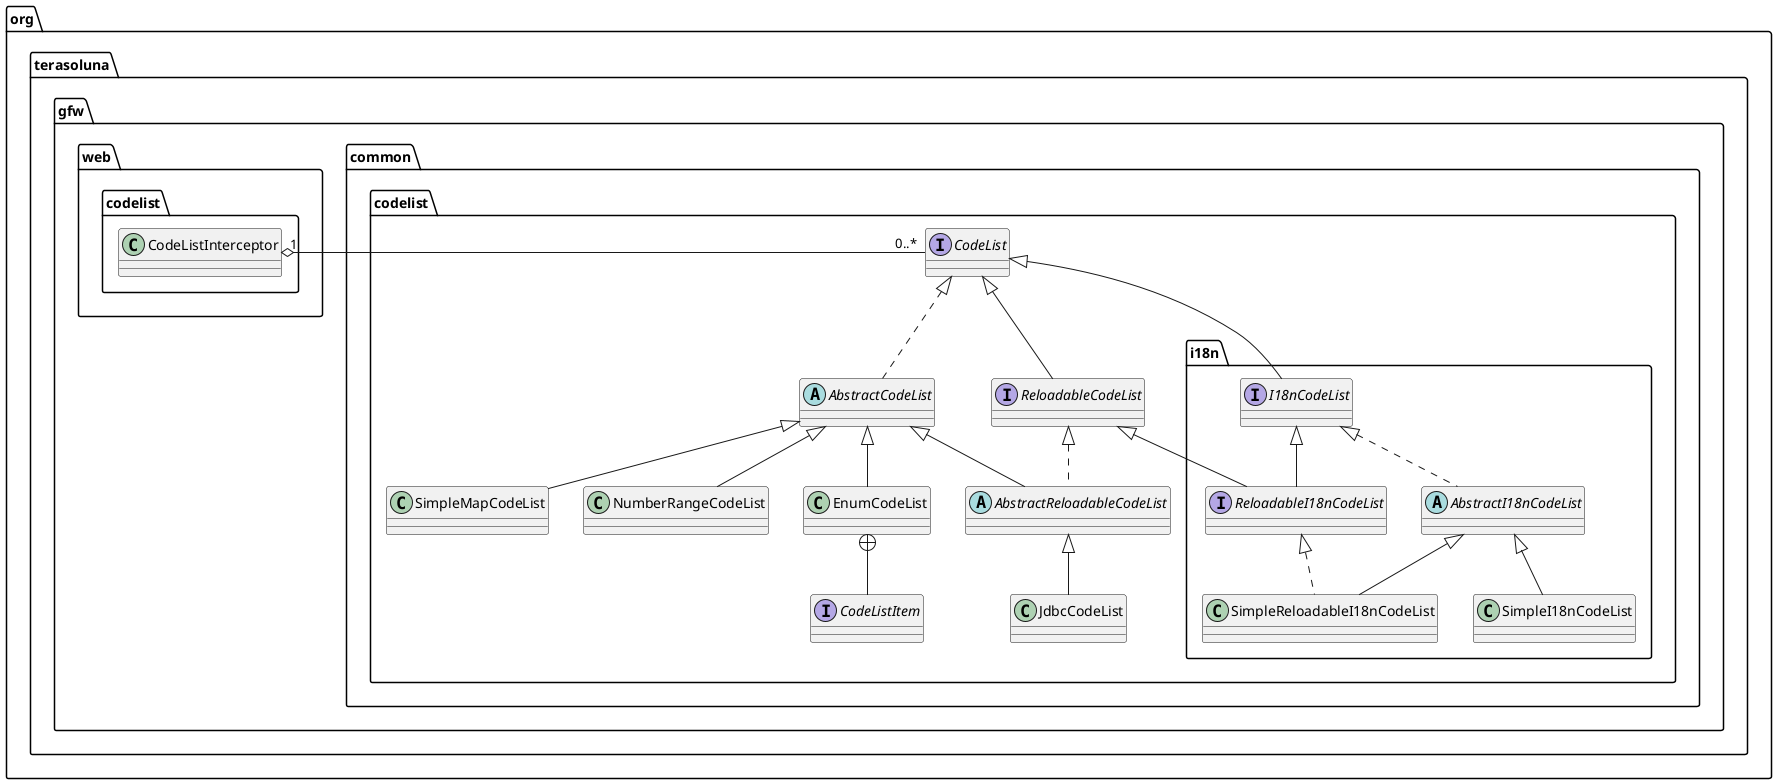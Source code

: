 @startuml codelist-class-diagram

package org.terasoluna.gfw {
    package common.codelist {
        interface CodeList
        interface ReloadableCodeList
        interface CodeListItem
        abstract class AbstractCodeList
        abstract class AbstractReloadableCodeList
        class SimpleMapCodeList
        class NumberRangeCodeList
        class EnumCodeList
        class JdbcCodeList
        CodeList <|-- ReloadableCodeList
        CodeList <|.. AbstractCodeList
        ReloadableCodeList <|.. AbstractReloadableCodeList
        AbstractCodeList <|-- AbstractReloadableCodeList
        AbstractCodeList <|-- SimpleMapCodeList
        AbstractCodeList <|-- NumberRangeCodeList
        AbstractCodeList <|-- EnumCodeList
        AbstractReloadableCodeList <|--  JdbcCodeList
        EnumCodeList +-- CodeListItem

        package i18n {
            interface I18nCodeList
            interface ReloadableI18nCodeList
            abstract class AbstractI18nCodeList
            class SimpleI18nCodeList
            class SimpleReloadableI18nCodeList
            CodeList <|-- I18nCodeList
            I18nCodeList <|-- ReloadableI18nCodeList
            ReloadableCodeList <|-- ReloadableI18nCodeList
            I18nCodeList <|.. AbstractI18nCodeList
            AbstractI18nCodeList <|-- SimpleI18nCodeList
            ReloadableI18nCodeList <|.. SimpleReloadableI18nCodeList
            AbstractI18nCodeList <|-- SimpleReloadableI18nCodeList
        }

'        interface ExistInCodeList
'        ExistInCodeList "1" o- "1" CodeList

'        package validator {
'            abstract class AbstractExistInCodeListValidator
'            class ExistInCodeListValidatorForCharacter
'            class ExistInCodeListValidatorForCharSequence
'            class ExistInCodeListValidatorForNumber
'            ExistInCodeList --> AbstractExistInCodeListValidator
'            ConstraintValidator ()-- AbstractExistInCodeListValidator
'            AbstractExistInCodeListValidator <|-- ExistInCodeListValidatorForCharacter
'            AbstractExistInCodeListValidator <|-- ExistInCodeListValidatorForCharSequence
'            AbstractExistInCodeListValidator <|-- ExistInCodeListValidatorForNumber
'        }
    }

    package web.codelist {
        class CodeListInterceptor
        CodeListInterceptor "1" o- "0..*" CodeList
    }
}

@enduml

